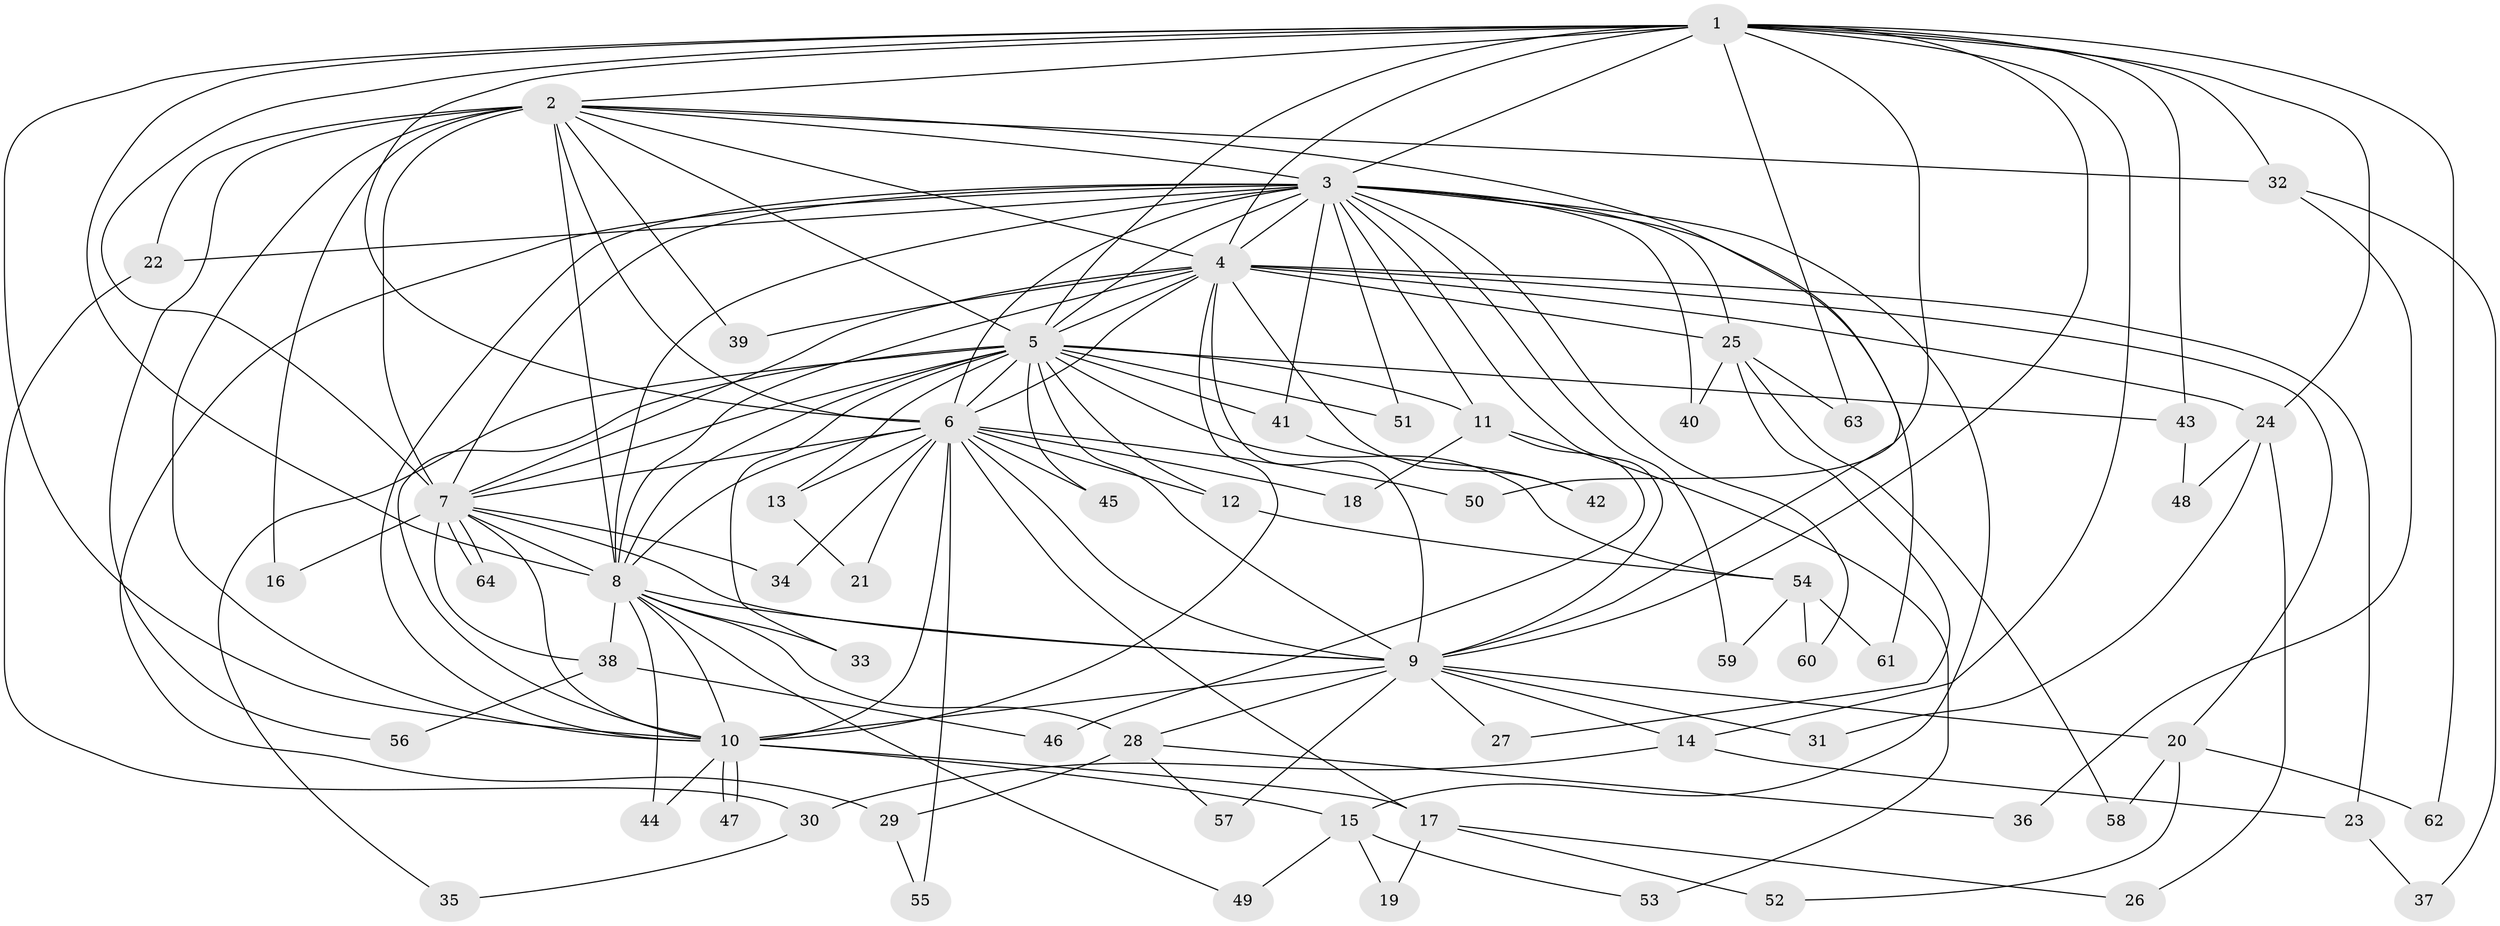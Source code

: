 // Generated by graph-tools (version 1.1) at 2025/49/03/09/25 03:49:43]
// undirected, 64 vertices, 153 edges
graph export_dot {
graph [start="1"]
  node [color=gray90,style=filled];
  1;
  2;
  3;
  4;
  5;
  6;
  7;
  8;
  9;
  10;
  11;
  12;
  13;
  14;
  15;
  16;
  17;
  18;
  19;
  20;
  21;
  22;
  23;
  24;
  25;
  26;
  27;
  28;
  29;
  30;
  31;
  32;
  33;
  34;
  35;
  36;
  37;
  38;
  39;
  40;
  41;
  42;
  43;
  44;
  45;
  46;
  47;
  48;
  49;
  50;
  51;
  52;
  53;
  54;
  55;
  56;
  57;
  58;
  59;
  60;
  61;
  62;
  63;
  64;
  1 -- 2;
  1 -- 3;
  1 -- 4;
  1 -- 5;
  1 -- 6;
  1 -- 7;
  1 -- 8;
  1 -- 9;
  1 -- 10;
  1 -- 14;
  1 -- 24;
  1 -- 32;
  1 -- 43;
  1 -- 50;
  1 -- 62;
  1 -- 63;
  2 -- 3;
  2 -- 4;
  2 -- 5;
  2 -- 6;
  2 -- 7;
  2 -- 8;
  2 -- 9;
  2 -- 10;
  2 -- 16;
  2 -- 22;
  2 -- 32;
  2 -- 39;
  2 -- 56;
  3 -- 4;
  3 -- 5;
  3 -- 6;
  3 -- 7;
  3 -- 8;
  3 -- 9;
  3 -- 10;
  3 -- 11;
  3 -- 15;
  3 -- 22;
  3 -- 25;
  3 -- 29;
  3 -- 40;
  3 -- 41;
  3 -- 51;
  3 -- 59;
  3 -- 60;
  3 -- 61;
  4 -- 5;
  4 -- 6;
  4 -- 7;
  4 -- 8;
  4 -- 9;
  4 -- 10;
  4 -- 20;
  4 -- 23;
  4 -- 24;
  4 -- 25;
  4 -- 39;
  4 -- 42;
  5 -- 6;
  5 -- 7;
  5 -- 8;
  5 -- 9;
  5 -- 10;
  5 -- 11;
  5 -- 12;
  5 -- 13;
  5 -- 33;
  5 -- 35;
  5 -- 41;
  5 -- 43;
  5 -- 45;
  5 -- 51;
  5 -- 54;
  6 -- 7;
  6 -- 8;
  6 -- 9;
  6 -- 10;
  6 -- 12;
  6 -- 13;
  6 -- 17;
  6 -- 18;
  6 -- 21;
  6 -- 34;
  6 -- 45;
  6 -- 50;
  6 -- 55;
  7 -- 8;
  7 -- 9;
  7 -- 10;
  7 -- 16;
  7 -- 34;
  7 -- 38;
  7 -- 64;
  7 -- 64;
  8 -- 9;
  8 -- 10;
  8 -- 28;
  8 -- 33;
  8 -- 38;
  8 -- 44;
  8 -- 49;
  9 -- 10;
  9 -- 14;
  9 -- 20;
  9 -- 27;
  9 -- 28;
  9 -- 31;
  9 -- 57;
  10 -- 15;
  10 -- 17;
  10 -- 44;
  10 -- 47;
  10 -- 47;
  11 -- 18;
  11 -- 46;
  11 -- 53;
  12 -- 54;
  13 -- 21;
  14 -- 23;
  14 -- 30;
  15 -- 19;
  15 -- 49;
  15 -- 53;
  17 -- 19;
  17 -- 26;
  17 -- 52;
  20 -- 52;
  20 -- 58;
  20 -- 62;
  22 -- 30;
  23 -- 37;
  24 -- 26;
  24 -- 31;
  24 -- 48;
  25 -- 27;
  25 -- 40;
  25 -- 58;
  25 -- 63;
  28 -- 29;
  28 -- 36;
  28 -- 57;
  29 -- 55;
  30 -- 35;
  32 -- 36;
  32 -- 37;
  38 -- 46;
  38 -- 56;
  41 -- 42;
  43 -- 48;
  54 -- 59;
  54 -- 60;
  54 -- 61;
}
